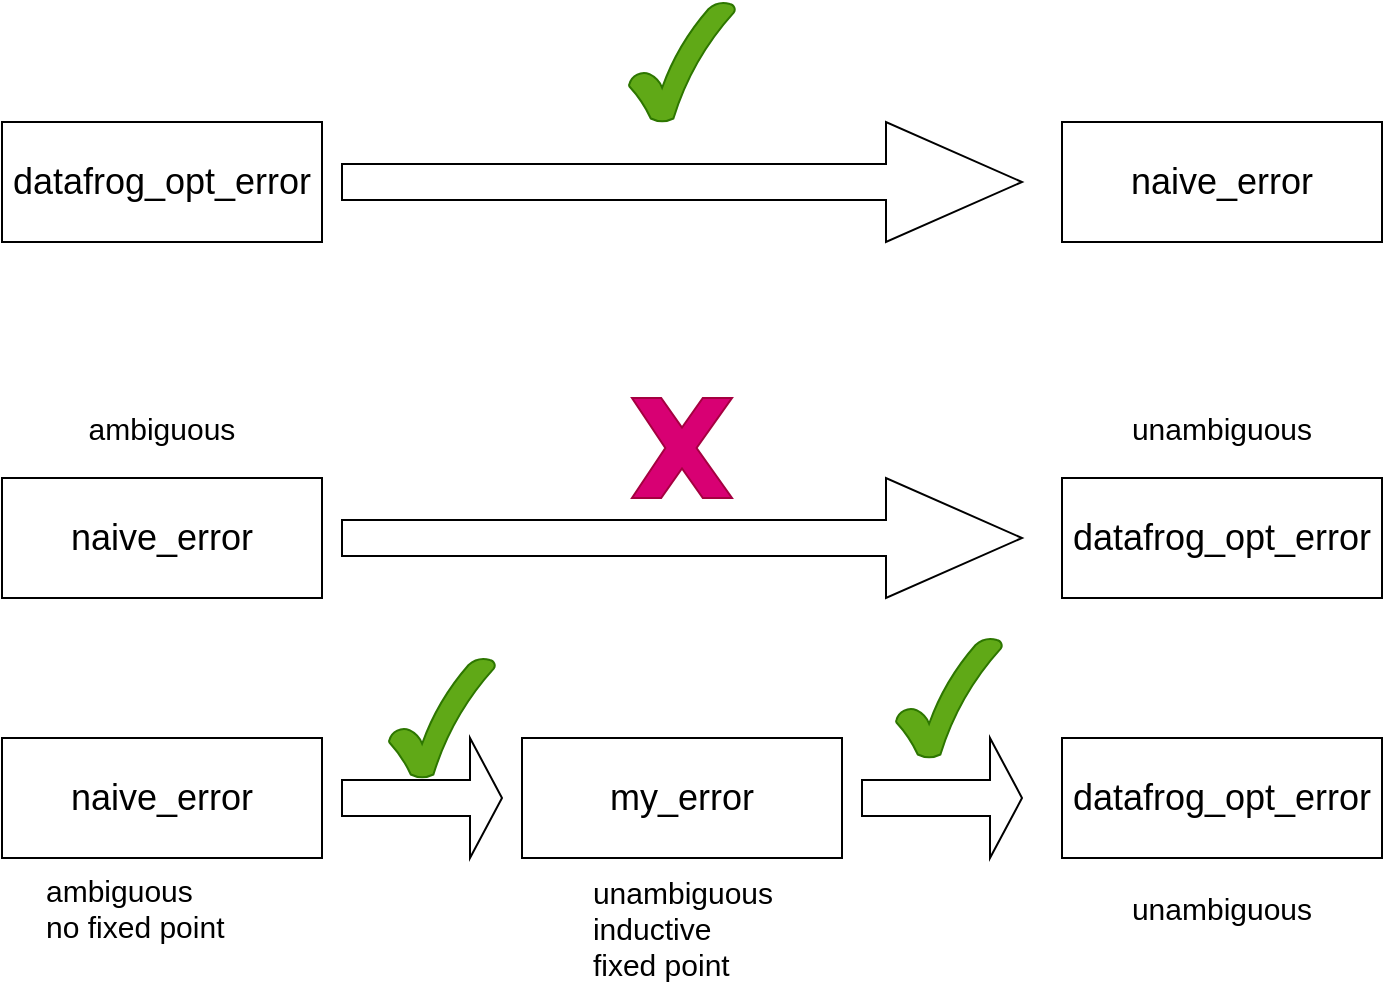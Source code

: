 <mxfile version="15.8.4" type="device"><diagram id="cLAbR4vlAiDw4GNWrHlh" name="Page-1"><mxGraphModel dx="1422" dy="850" grid="1" gridSize="10" guides="1" tooltips="1" connect="1" arrows="1" fold="1" page="1" pageScale="1" pageWidth="850" pageHeight="1100" math="0" shadow="0"><root><mxCell id="0"/><mxCell id="1" parent="0"/><mxCell id="aB1ecYCMUisvdLzucybo-1" value="naive_error" style="rounded=0;whiteSpace=wrap;html=1;fontSize=18;" parent="1" vertex="1"><mxGeometry x="120" y="268" width="160" height="60" as="geometry"/></mxCell><mxCell id="aB1ecYCMUisvdLzucybo-2" value="datafrog_opt_error" style="rounded=0;whiteSpace=wrap;html=1;fontSize=18;" parent="1" vertex="1"><mxGeometry x="650" y="268" width="160" height="60" as="geometry"/></mxCell><mxCell id="aB1ecYCMUisvdLzucybo-4" value="" style="verticalLabelPosition=bottom;verticalAlign=top;html=1;shape=mxgraph.basic.x;fontSize=17;fillColor=#d80073;strokeColor=#A50040;fontColor=#ffffff;" parent="1" vertex="1"><mxGeometry x="435" y="228" width="50" height="50" as="geometry"/></mxCell><mxCell id="aB1ecYCMUisvdLzucybo-7" value="naive_error" style="rounded=0;whiteSpace=wrap;html=1;fontSize=18;" parent="1" vertex="1"><mxGeometry x="120" y="398" width="160" height="60" as="geometry"/></mxCell><mxCell id="aB1ecYCMUisvdLzucybo-8" value="datafrog_opt_error" style="rounded=0;whiteSpace=wrap;html=1;fontSize=18;" parent="1" vertex="1"><mxGeometry x="650" y="398" width="160" height="60" as="geometry"/></mxCell><mxCell id="aB1ecYCMUisvdLzucybo-12" value="" style="shape=singleArrow;whiteSpace=wrap;html=1;fontSize=17;" parent="1" vertex="1"><mxGeometry x="290" y="398" width="80" height="60" as="geometry"/></mxCell><mxCell id="aB1ecYCMUisvdLzucybo-13" value="" style="shape=singleArrow;whiteSpace=wrap;html=1;fontSize=17;" parent="1" vertex="1"><mxGeometry x="290" y="268" width="340" height="60" as="geometry"/></mxCell><mxCell id="aB1ecYCMUisvdLzucybo-14" value="my_error" style="rounded=0;whiteSpace=wrap;html=1;fontSize=18;" parent="1" vertex="1"><mxGeometry x="380" y="398" width="160" height="60" as="geometry"/></mxCell><mxCell id="aB1ecYCMUisvdLzucybo-15" value="" style="shape=singleArrow;whiteSpace=wrap;html=1;fontSize=17;" parent="1" vertex="1"><mxGeometry x="550" y="398" width="80" height="60" as="geometry"/></mxCell><mxCell id="aB1ecYCMUisvdLzucybo-16" value="" style="verticalLabelPosition=bottom;verticalAlign=top;html=1;shape=mxgraph.basic.tick;fontSize=17;fillColor=#60a917;strokeColor=#2D7600;fontColor=#ffffff;" parent="1" vertex="1"><mxGeometry x="433.5" y="30" width="53" height="60" as="geometry"/></mxCell><mxCell id="aB1ecYCMUisvdLzucybo-17" value="" style="verticalLabelPosition=bottom;verticalAlign=top;html=1;shape=mxgraph.basic.tick;fontSize=17;fillColor=#60a917;strokeColor=#2D7600;fontColor=#ffffff;" parent="1" vertex="1"><mxGeometry x="567" y="348" width="53" height="60" as="geometry"/></mxCell><mxCell id="aB1ecYCMUisvdLzucybo-18" value="datafrog_opt_error" style="rounded=0;whiteSpace=wrap;html=1;fontSize=18;" parent="1" vertex="1"><mxGeometry x="120" y="90" width="160" height="60" as="geometry"/></mxCell><mxCell id="aB1ecYCMUisvdLzucybo-19" value="naive_error" style="rounded=0;whiteSpace=wrap;html=1;fontSize=18;" parent="1" vertex="1"><mxGeometry x="650" y="90" width="160" height="60" as="geometry"/></mxCell><mxCell id="aB1ecYCMUisvdLzucybo-21" value="" style="shape=singleArrow;whiteSpace=wrap;html=1;fontSize=17;" parent="1" vertex="1"><mxGeometry x="290" y="90" width="340" height="60" as="geometry"/></mxCell><mxCell id="aB1ecYCMUisvdLzucybo-22" value="" style="verticalLabelPosition=bottom;verticalAlign=top;html=1;shape=mxgraph.basic.tick;fontSize=17;fillColor=#60a917;strokeColor=#2D7600;fontColor=#ffffff;" parent="1" vertex="1"><mxGeometry x="313.5" y="358" width="53" height="60" as="geometry"/></mxCell><mxCell id="etZ1yW46y5bzTLkNYc5K-1" value="ambiguous" style="text;html=1;strokeColor=none;fillColor=none;align=center;verticalAlign=middle;whiteSpace=wrap;rounded=0;fontSize=15;" parent="1" vertex="1"><mxGeometry x="160" y="228" width="80" height="30" as="geometry"/></mxCell><mxCell id="etZ1yW46y5bzTLkNYc5K-2" value="unambiguous" style="text;html=1;strokeColor=none;fillColor=none;align=center;verticalAlign=middle;whiteSpace=wrap;rounded=0;fontSize=15;" parent="1" vertex="1"><mxGeometry x="675" y="228" width="110" height="30" as="geometry"/></mxCell><mxCell id="etZ1yW46y5bzTLkNYc5K-3" value="unambiguous" style="text;html=1;strokeColor=none;fillColor=none;align=center;verticalAlign=middle;whiteSpace=wrap;rounded=0;fontSize=15;" parent="1" vertex="1"><mxGeometry x="675" y="468" width="110" height="30" as="geometry"/></mxCell><mxCell id="etZ1yW46y5bzTLkNYc5K-4" value="&lt;div style=&quot;text-align: left; font-size: 15px;&quot;&gt;&lt;span style=&quot;font-size: 15px;&quot;&gt;unambiguous&lt;/span&gt;&lt;/div&gt;&lt;div style=&quot;text-align: left; font-size: 15px;&quot;&gt;&lt;span style=&quot;font-size: 15px;&quot;&gt;inductive&lt;/span&gt;&lt;/div&gt;&lt;div style=&quot;text-align: left; font-size: 15px;&quot;&gt;&lt;span style=&quot;font-size: 15px;&quot;&gt;fixed point&lt;/span&gt;&lt;/div&gt;" style="text;html=1;strokeColor=none;fillColor=none;align=center;verticalAlign=middle;whiteSpace=wrap;rounded=0;fontSize=15;" parent="1" vertex="1"><mxGeometry x="392.5" y="468" width="135" height="50" as="geometry"/></mxCell><mxCell id="snBeGxN2CyeyJhp73f__-1" value="ambiguous&lt;br style=&quot;font-size: 15px;&quot;&gt;no fixed point" style="text;html=1;strokeColor=none;fillColor=none;align=left;verticalAlign=middle;whiteSpace=wrap;rounded=0;fontSize=15;" parent="1" vertex="1"><mxGeometry x="140" y="468" width="120" height="30" as="geometry"/></mxCell></root></mxGraphModel></diagram></mxfile>